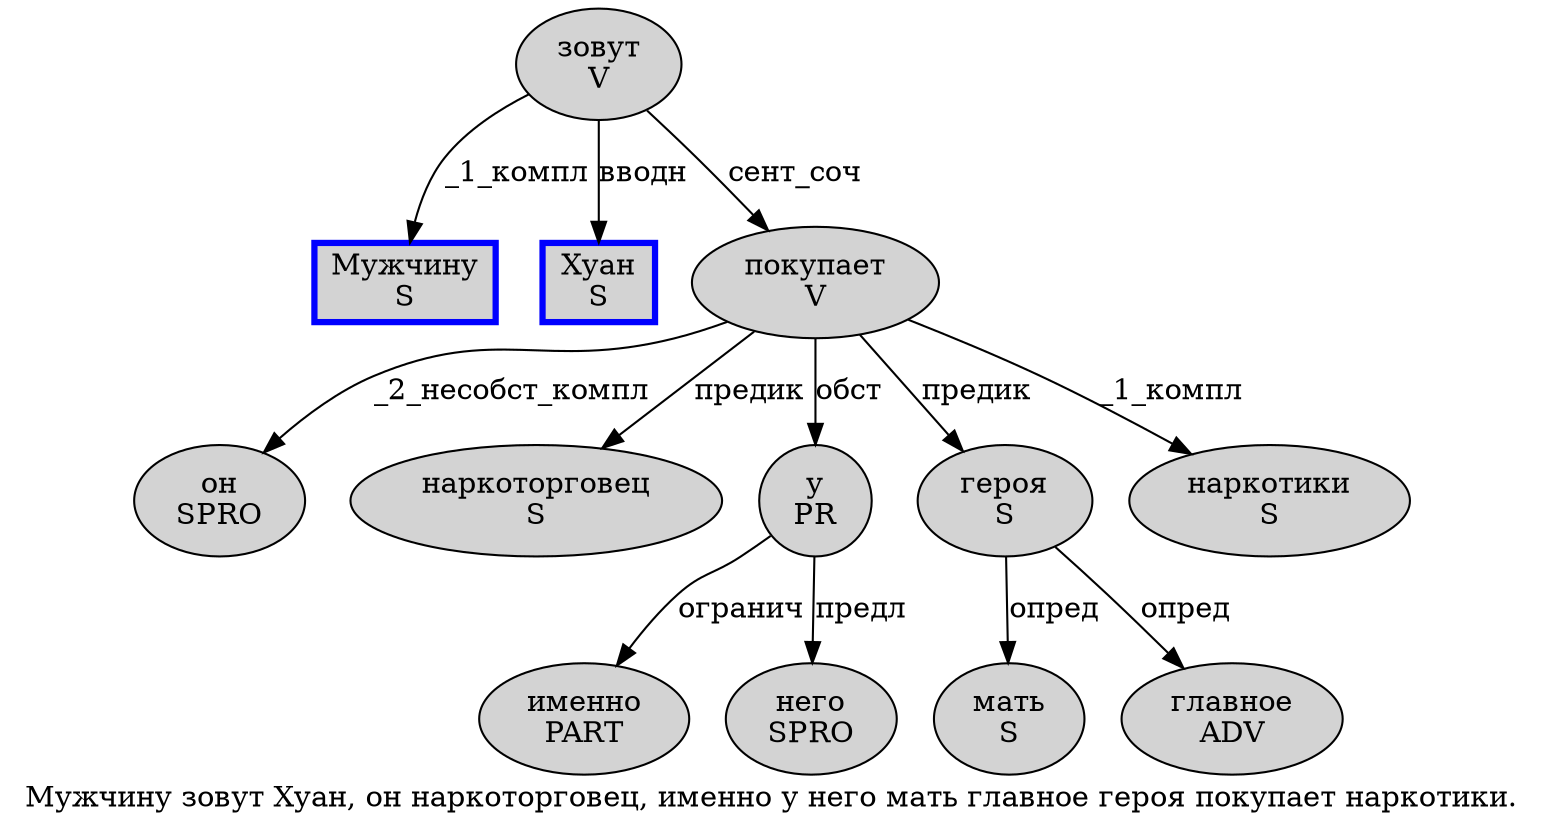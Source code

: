 digraph SENTENCE_4341 {
	graph [label="Мужчину зовут Хуан, он наркоторговец, именно у него мать главное героя покупает наркотики."]
	node [style=filled]
		0 [label="Мужчину
S" color=blue fillcolor=lightgray penwidth=3 shape=box]
		1 [label="зовут
V" color="" fillcolor=lightgray penwidth=1 shape=ellipse]
		2 [label="Хуан
S" color=blue fillcolor=lightgray penwidth=3 shape=box]
		4 [label="он
SPRO" color="" fillcolor=lightgray penwidth=1 shape=ellipse]
		5 [label="наркоторговец
S" color="" fillcolor=lightgray penwidth=1 shape=ellipse]
		7 [label="именно
PART" color="" fillcolor=lightgray penwidth=1 shape=ellipse]
		8 [label="у
PR" color="" fillcolor=lightgray penwidth=1 shape=ellipse]
		9 [label="него
SPRO" color="" fillcolor=lightgray penwidth=1 shape=ellipse]
		10 [label="мать
S" color="" fillcolor=lightgray penwidth=1 shape=ellipse]
		11 [label="главное
ADV" color="" fillcolor=lightgray penwidth=1 shape=ellipse]
		12 [label="героя
S" color="" fillcolor=lightgray penwidth=1 shape=ellipse]
		13 [label="покупает
V" color="" fillcolor=lightgray penwidth=1 shape=ellipse]
		14 [label="наркотики
S" color="" fillcolor=lightgray penwidth=1 shape=ellipse]
			8 -> 7 [label="огранич"]
			8 -> 9 [label="предл"]
			13 -> 4 [label="_2_несобст_компл"]
			13 -> 5 [label="предик"]
			13 -> 8 [label="обст"]
			13 -> 12 [label="предик"]
			13 -> 14 [label="_1_компл"]
			12 -> 10 [label="опред"]
			12 -> 11 [label="опред"]
			1 -> 0 [label="_1_компл"]
			1 -> 2 [label="вводн"]
			1 -> 13 [label="сент_соч"]
}